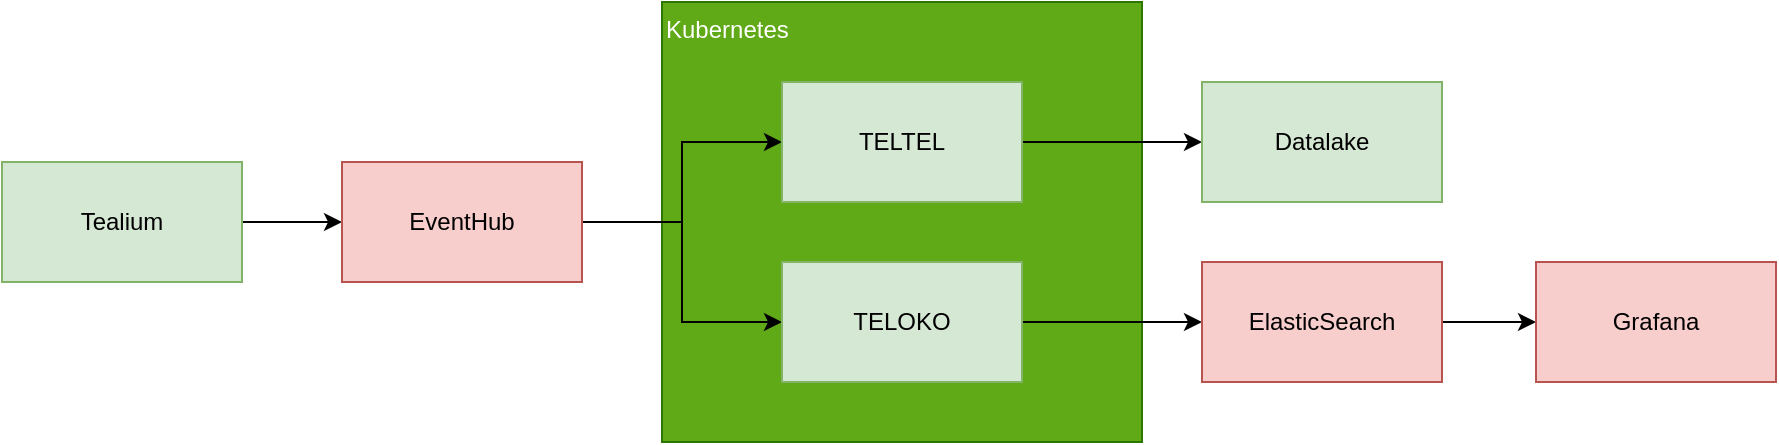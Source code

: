 <mxfile version="14.7.8" type="github">
  <diagram id="q2GJhxSia9cRpKBmB86B" name="Page-1">
    <mxGraphModel dx="1422" dy="705" grid="1" gridSize="10" guides="1" tooltips="1" connect="1" arrows="1" fold="1" page="1" pageScale="1" pageWidth="827" pageHeight="1169" math="0" shadow="0">
      <root>
        <mxCell id="0" />
        <mxCell id="1" parent="0" />
        <mxCell id="gWUGFjo_4UWZ4vF31xG5-3" value="Kubernetes" style="rounded=0;whiteSpace=wrap;html=1;verticalAlign=top;align=left;fillColor=#60a917;strokeColor=#2D7600;fontColor=#ffffff;" vertex="1" parent="1">
          <mxGeometry x="390" y="180" width="240" height="220" as="geometry" />
        </mxCell>
        <mxCell id="gWUGFjo_4UWZ4vF31xG5-9" value="" style="edgeStyle=orthogonalEdgeStyle;rounded=0;orthogonalLoop=1;jettySize=auto;html=1;" edge="1" parent="1" source="gWUGFjo_4UWZ4vF31xG5-1" target="gWUGFjo_4UWZ4vF31xG5-2">
          <mxGeometry relative="1" as="geometry" />
        </mxCell>
        <mxCell id="gWUGFjo_4UWZ4vF31xG5-1" value="Tealium" style="rounded=0;whiteSpace=wrap;html=1;fillColor=#d5e8d4;strokeColor=#82b366;" vertex="1" parent="1">
          <mxGeometry x="60" y="260" width="120" height="60" as="geometry" />
        </mxCell>
        <mxCell id="gWUGFjo_4UWZ4vF31xG5-10" style="edgeStyle=orthogonalEdgeStyle;rounded=0;orthogonalLoop=1;jettySize=auto;html=1;entryX=0;entryY=0.5;entryDx=0;entryDy=0;" edge="1" parent="1" source="gWUGFjo_4UWZ4vF31xG5-2" target="gWUGFjo_4UWZ4vF31xG5-4">
          <mxGeometry relative="1" as="geometry" />
        </mxCell>
        <mxCell id="gWUGFjo_4UWZ4vF31xG5-11" style="edgeStyle=orthogonalEdgeStyle;rounded=0;orthogonalLoop=1;jettySize=auto;html=1;" edge="1" parent="1" source="gWUGFjo_4UWZ4vF31xG5-2" target="gWUGFjo_4UWZ4vF31xG5-5">
          <mxGeometry relative="1" as="geometry" />
        </mxCell>
        <mxCell id="gWUGFjo_4UWZ4vF31xG5-2" value="EventHub" style="rounded=0;whiteSpace=wrap;html=1;fillColor=#f8cecc;strokeColor=#b85450;" vertex="1" parent="1">
          <mxGeometry x="230" y="260" width="120" height="60" as="geometry" />
        </mxCell>
        <mxCell id="gWUGFjo_4UWZ4vF31xG5-12" style="edgeStyle=orthogonalEdgeStyle;rounded=0;orthogonalLoop=1;jettySize=auto;html=1;" edge="1" parent="1" source="gWUGFjo_4UWZ4vF31xG5-4" target="gWUGFjo_4UWZ4vF31xG5-6">
          <mxGeometry relative="1" as="geometry" />
        </mxCell>
        <mxCell id="gWUGFjo_4UWZ4vF31xG5-4" value="TELTEL" style="rounded=0;whiteSpace=wrap;html=1;fillColor=#d5e8d4;strokeColor=#82b366;" vertex="1" parent="1">
          <mxGeometry x="450" y="220" width="120" height="60" as="geometry" />
        </mxCell>
        <mxCell id="gWUGFjo_4UWZ4vF31xG5-16" style="edgeStyle=orthogonalEdgeStyle;rounded=0;orthogonalLoop=1;jettySize=auto;html=1;" edge="1" parent="1" source="gWUGFjo_4UWZ4vF31xG5-5" target="gWUGFjo_4UWZ4vF31xG5-14">
          <mxGeometry relative="1" as="geometry" />
        </mxCell>
        <mxCell id="gWUGFjo_4UWZ4vF31xG5-5" value="TELOKO" style="rounded=0;whiteSpace=wrap;html=1;fillColor=#d5e8d4;strokeColor=#82b366;" vertex="1" parent="1">
          <mxGeometry x="450" y="310" width="120" height="60" as="geometry" />
        </mxCell>
        <mxCell id="gWUGFjo_4UWZ4vF31xG5-6" value="Datalake" style="rounded=0;whiteSpace=wrap;html=1;fillColor=#d5e8d4;strokeColor=#82b366;" vertex="1" parent="1">
          <mxGeometry x="660" y="220" width="120" height="60" as="geometry" />
        </mxCell>
        <mxCell id="gWUGFjo_4UWZ4vF31xG5-17" value="" style="edgeStyle=orthogonalEdgeStyle;rounded=0;orthogonalLoop=1;jettySize=auto;html=1;" edge="1" parent="1" source="gWUGFjo_4UWZ4vF31xG5-14" target="gWUGFjo_4UWZ4vF31xG5-15">
          <mxGeometry relative="1" as="geometry" />
        </mxCell>
        <mxCell id="gWUGFjo_4UWZ4vF31xG5-14" value="ElasticSearch" style="rounded=0;whiteSpace=wrap;html=1;fillColor=#f8cecc;strokeColor=#b85450;" vertex="1" parent="1">
          <mxGeometry x="660" y="310" width="120" height="60" as="geometry" />
        </mxCell>
        <mxCell id="gWUGFjo_4UWZ4vF31xG5-15" value="Grafana" style="rounded=0;whiteSpace=wrap;html=1;fillColor=#f8cecc;strokeColor=#b85450;" vertex="1" parent="1">
          <mxGeometry x="827" y="310" width="120" height="60" as="geometry" />
        </mxCell>
      </root>
    </mxGraphModel>
  </diagram>
</mxfile>
